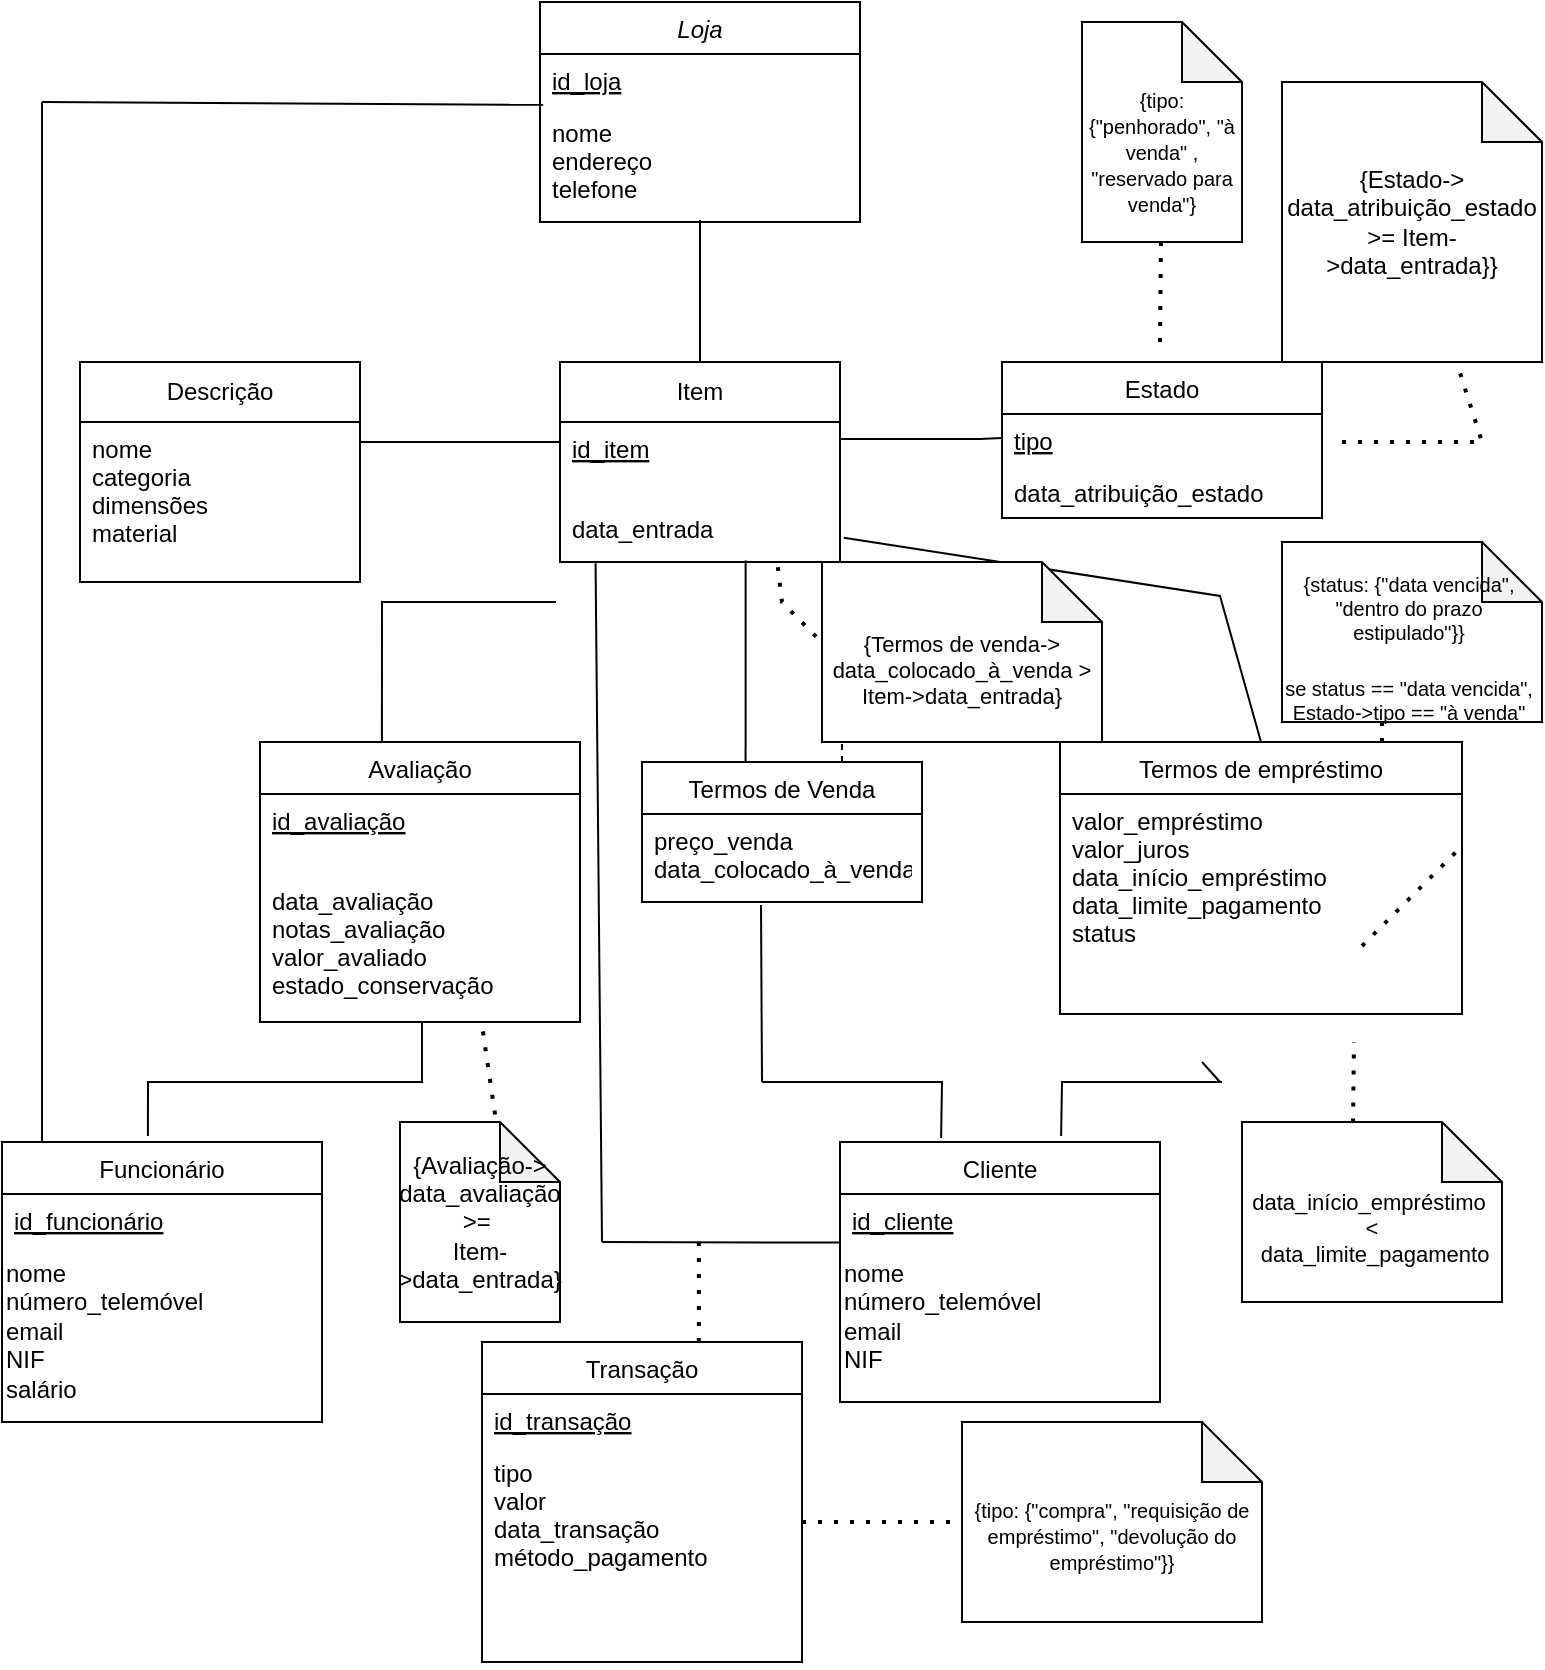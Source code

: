 <mxfile version="24.8.0">
  <diagram id="C5RBs43oDa-KdzZeNtuy" name="Page-1">
    <mxGraphModel dx="1819" dy="1060" grid="1" gridSize="10" guides="1" tooltips="1" connect="1" arrows="1" fold="1" page="1" pageScale="1" pageWidth="827" pageHeight="1169" math="0" shadow="0">
      <root>
        <mxCell id="WIyWlLk6GJQsqaUBKTNV-0" />
        <mxCell id="WIyWlLk6GJQsqaUBKTNV-1" parent="WIyWlLk6GJQsqaUBKTNV-0" />
        <mxCell id="ibe0FgVLeVuCVKN4VXd9-33" value="Funcionário" style="swimlane;fontStyle=0;align=center;verticalAlign=top;childLayout=stackLayout;horizontal=1;startSize=26;horizontalStack=0;resizeParent=1;resizeLast=0;collapsible=1;marginBottom=0;rounded=0;shadow=0;strokeWidth=1;" parent="WIyWlLk6GJQsqaUBKTNV-1" vertex="1">
          <mxGeometry x="50" y="740" width="160" height="140" as="geometry">
            <mxRectangle x="340" y="380" width="170" height="26" as="alternateBounds" />
          </mxGeometry>
        </mxCell>
        <mxCell id="ibe0FgVLeVuCVKN4VXd9-34" value="id_funcionário" style="text;align=left;verticalAlign=top;spacingLeft=4;spacingRight=4;overflow=hidden;rotatable=0;points=[[0,0.5],[1,0.5]];portConstraint=eastwest;fontStyle=4" parent="ibe0FgVLeVuCVKN4VXd9-33" vertex="1">
          <mxGeometry y="26" width="160" height="26" as="geometry" />
        </mxCell>
        <mxCell id="ibe0FgVLeVuCVKN4VXd9-36" value="&lt;div&gt;nome&lt;/div&gt;&lt;div&gt;número_telemóvel&lt;/div&gt;&lt;div&gt;email&lt;/div&gt;&lt;div&gt;NIF&lt;/div&gt;&lt;div&gt;salário&lt;/div&gt;" style="text;whiteSpace=wrap;html=1;" parent="ibe0FgVLeVuCVKN4VXd9-33" vertex="1">
          <mxGeometry y="52" width="160" height="78" as="geometry" />
        </mxCell>
        <mxCell id="zkfFHV4jXpPFQw0GAbJ--0" value="Loja" style="swimlane;fontStyle=2;align=center;verticalAlign=top;childLayout=stackLayout;horizontal=1;startSize=26;horizontalStack=0;resizeParent=1;resizeLast=0;collapsible=1;marginBottom=0;rounded=0;shadow=0;strokeWidth=1;" parent="WIyWlLk6GJQsqaUBKTNV-1" vertex="1">
          <mxGeometry x="319" y="170" width="160" height="110" as="geometry">
            <mxRectangle x="230" y="140" width="160" height="26" as="alternateBounds" />
          </mxGeometry>
        </mxCell>
        <mxCell id="zkfFHV4jXpPFQw0GAbJ--1" value="id_loja" style="text;align=left;verticalAlign=top;spacingLeft=4;spacingRight=4;overflow=hidden;rotatable=0;points=[[0,0.5],[1,0.5]];portConstraint=eastwest;fontStyle=4" parent="zkfFHV4jXpPFQw0GAbJ--0" vertex="1">
          <mxGeometry y="26" width="160" height="26" as="geometry" />
        </mxCell>
        <mxCell id="ibe0FgVLeVuCVKN4VXd9-4" value="nome&#xa;endereço&#xa;telefone&#xa;" style="text;align=left;verticalAlign=top;spacingLeft=4;spacingRight=4;overflow=hidden;rotatable=0;points=[[0,0.5],[1,0.5]];portConstraint=eastwest;" parent="zkfFHV4jXpPFQw0GAbJ--0" vertex="1">
          <mxGeometry y="52" width="160" height="52" as="geometry" />
        </mxCell>
        <mxCell id="ibe0FgVLeVuCVKN4VXd9-2" value="&#xa;" style="text;align=left;verticalAlign=top;spacingLeft=4;spacingRight=4;overflow=hidden;rotatable=0;points=[[0,0.5],[1,0.5]];portConstraint=eastwest;" parent="zkfFHV4jXpPFQw0GAbJ--0" vertex="1">
          <mxGeometry y="104" width="160" height="6" as="geometry" />
        </mxCell>
        <mxCell id="zkfFHV4jXpPFQw0GAbJ--13" value="Estado" style="swimlane;fontStyle=0;align=center;verticalAlign=top;childLayout=stackLayout;horizontal=1;startSize=26;horizontalStack=0;resizeParent=1;resizeLast=0;collapsible=1;marginBottom=0;rounded=0;shadow=0;strokeWidth=1;" parent="WIyWlLk6GJQsqaUBKTNV-1" vertex="1">
          <mxGeometry x="550" y="350" width="160" height="78" as="geometry">
            <mxRectangle x="340" y="380" width="170" height="26" as="alternateBounds" />
          </mxGeometry>
        </mxCell>
        <mxCell id="ibe0FgVLeVuCVKN4VXd9-5" value="tipo" style="text;align=left;verticalAlign=top;spacingLeft=4;spacingRight=4;overflow=hidden;rotatable=0;points=[[0,0.5],[1,0.5]];portConstraint=eastwest;fontStyle=4" parent="zkfFHV4jXpPFQw0GAbJ--13" vertex="1">
          <mxGeometry y="26" width="160" height="26" as="geometry" />
        </mxCell>
        <mxCell id="ibe0FgVLeVuCVKN4VXd9-6" value="data_atribuição_estado" style="text;align=left;verticalAlign=top;spacingLeft=4;spacingRight=4;overflow=hidden;rotatable=0;points=[[0,0.5],[1,0.5]];portConstraint=eastwest;fontStyle=0" parent="zkfFHV4jXpPFQw0GAbJ--13" vertex="1">
          <mxGeometry y="52" width="160" height="26" as="geometry" />
        </mxCell>
        <mxCell id="87SshtayELK0KyAv6o-h-3" value="" style="endArrow=none;html=1;rounded=0;exitX=0.5;exitY=0;exitDx=0;exitDy=0;" parent="WIyWlLk6GJQsqaUBKTNV-1" source="87SshtayELK0KyAv6o-h-5" edge="1">
          <mxGeometry width="50" height="50" relative="1" as="geometry">
            <mxPoint x="399" y="340" as="sourcePoint" />
            <mxPoint x="399" y="279" as="targetPoint" />
          </mxGeometry>
        </mxCell>
        <mxCell id="87SshtayELK0KyAv6o-h-5" value="Item" style="swimlane;fontStyle=0;childLayout=stackLayout;horizontal=1;startSize=30;horizontalStack=0;resizeParent=1;resizeParentMax=0;resizeLast=0;collapsible=1;marginBottom=0;whiteSpace=wrap;html=1;" parent="WIyWlLk6GJQsqaUBKTNV-1" vertex="1">
          <mxGeometry x="329" y="350" width="140" height="100" as="geometry" />
        </mxCell>
        <mxCell id="ibe0FgVLeVuCVKN4VXd9-11" value="id_item" style="text;align=left;verticalAlign=top;spacingLeft=4;spacingRight=4;overflow=hidden;rotatable=0;points=[[0,0.5],[1,0.5]];portConstraint=eastwest;fontStyle=4" parent="87SshtayELK0KyAv6o-h-5" vertex="1">
          <mxGeometry y="30" width="140" height="26" as="geometry" />
        </mxCell>
        <mxCell id="ibe0FgVLeVuCVKN4VXd9-8" value="&#xa;data_entrada" style="text;align=left;verticalAlign=top;spacingLeft=4;spacingRight=4;overflow=hidden;rotatable=0;points=[[0,0.5],[1,0.5]];portConstraint=eastwest;fontStyle=0" parent="87SshtayELK0KyAv6o-h-5" vertex="1">
          <mxGeometry y="56" width="140" height="44" as="geometry" />
        </mxCell>
        <mxCell id="87SshtayELK0KyAv6o-h-9" value="" style="endArrow=none;html=1;rounded=0;" parent="WIyWlLk6GJQsqaUBKTNV-1" edge="1">
          <mxGeometry width="50" height="50" relative="1" as="geometry">
            <mxPoint x="329" y="390" as="sourcePoint" />
            <mxPoint x="229" y="390" as="targetPoint" />
            <Array as="points">
              <mxPoint x="299" y="390" />
            </Array>
          </mxGeometry>
        </mxCell>
        <mxCell id="87SshtayELK0KyAv6o-h-20" value="Avaliação" style="swimlane;fontStyle=0;align=center;verticalAlign=top;childLayout=stackLayout;horizontal=1;startSize=26;horizontalStack=0;resizeParent=1;resizeLast=0;collapsible=1;marginBottom=0;rounded=0;shadow=0;strokeWidth=1;" parent="WIyWlLk6GJQsqaUBKTNV-1" vertex="1">
          <mxGeometry x="179" y="540" width="160" height="140" as="geometry">
            <mxRectangle x="340" y="380" width="170" height="26" as="alternateBounds" />
          </mxGeometry>
        </mxCell>
        <mxCell id="ibe0FgVLeVuCVKN4VXd9-13" value="id_avaliação" style="text;align=left;verticalAlign=top;spacingLeft=4;spacingRight=4;overflow=hidden;rotatable=0;points=[[0,0.5],[1,0.5]];portConstraint=eastwest;fontStyle=4" parent="87SshtayELK0KyAv6o-h-20" vertex="1">
          <mxGeometry y="26" width="160" height="26" as="geometry" />
        </mxCell>
        <mxCell id="ibe0FgVLeVuCVKN4VXd9-14" value="&#xa;data_avaliação&#xa;notas_avaliação&#xa;valor_avaliado&#xa;estado_conservação&#xa;&#xa;" style="text;align=left;verticalAlign=top;spacingLeft=4;spacingRight=4;overflow=hidden;rotatable=0;points=[[0,0.5],[1,0.5]];portConstraint=eastwest;fontStyle=0" parent="87SshtayELK0KyAv6o-h-20" vertex="1">
          <mxGeometry y="52" width="160" height="88" as="geometry" />
        </mxCell>
        <mxCell id="87SshtayELK0KyAv6o-h-29" value="Termos de empréstimo" style="swimlane;fontStyle=0;align=center;verticalAlign=top;childLayout=stackLayout;horizontal=1;startSize=26;horizontalStack=0;resizeParent=1;resizeLast=0;collapsible=1;marginBottom=0;rounded=0;shadow=0;strokeWidth=1;" parent="WIyWlLk6GJQsqaUBKTNV-1" vertex="1">
          <mxGeometry x="579" y="540" width="201" height="136" as="geometry">
            <mxRectangle x="340" y="380" width="170" height="26" as="alternateBounds" />
          </mxGeometry>
        </mxCell>
        <mxCell id="BK3RTOM4ylX85SdspDBA-39" value="" style="endArrow=none;dashed=1;html=1;dashPattern=1 3;strokeWidth=2;rounded=0;" edge="1" parent="87SshtayELK0KyAv6o-h-29">
          <mxGeometry width="50" height="50" relative="1" as="geometry">
            <mxPoint x="151" y="102" as="sourcePoint" />
            <mxPoint x="201" y="52" as="targetPoint" />
          </mxGeometry>
        </mxCell>
        <mxCell id="ibe0FgVLeVuCVKN4VXd9-19" value="valor_empréstimo&#xa;valor_juros&#xa;data_início_empréstimo&#xa;data_limite_pagamento&#xa;status&#xa;" style="text;align=left;verticalAlign=top;spacingLeft=4;spacingRight=4;overflow=hidden;rotatable=0;points=[[0,0.5],[1,0.5]];portConstraint=eastwest;fontStyle=0;aspect=fixed;" parent="87SshtayELK0KyAv6o-h-29" vertex="1">
          <mxGeometry y="26" width="201" height="110" as="geometry" />
        </mxCell>
        <mxCell id="87SshtayELK0KyAv6o-h-32" value="" style="endArrow=none;html=1;rounded=0;" parent="WIyWlLk6GJQsqaUBKTNV-1" edge="1">
          <mxGeometry width="50" height="50" relative="1" as="geometry">
            <mxPoint x="659" y="710" as="sourcePoint" />
            <mxPoint x="650" y="700" as="targetPoint" />
            <Array as="points" />
          </mxGeometry>
        </mxCell>
        <mxCell id="87SshtayELK0KyAv6o-h-36" value="Cliente" style="swimlane;fontStyle=0;align=center;verticalAlign=top;childLayout=stackLayout;horizontal=1;startSize=26;horizontalStack=0;resizeParent=1;resizeLast=0;collapsible=1;marginBottom=0;rounded=0;shadow=0;strokeWidth=1;" parent="WIyWlLk6GJQsqaUBKTNV-1" vertex="1">
          <mxGeometry x="469" y="740" width="160" height="130" as="geometry">
            <mxRectangle x="340" y="380" width="170" height="26" as="alternateBounds" />
          </mxGeometry>
        </mxCell>
        <mxCell id="ibe0FgVLeVuCVKN4VXd9-23" value="id_cliente" style="text;align=left;verticalAlign=top;spacingLeft=4;spacingRight=4;overflow=hidden;rotatable=0;points=[[0,0.5],[1,0.5]];portConstraint=eastwest;fontStyle=4" parent="87SshtayELK0KyAv6o-h-36" vertex="1">
          <mxGeometry y="26" width="160" height="26" as="geometry" />
        </mxCell>
        <mxCell id="ibe0FgVLeVuCVKN4VXd9-24" value="&lt;div&gt;nome&lt;/div&gt;&lt;div&gt;número_telemóvel&lt;/div&gt;&lt;div&gt;email&lt;/div&gt;&lt;div&gt;NIF&lt;br&gt;&lt;/div&gt;" style="text;whiteSpace=wrap;html=1;" parent="87SshtayELK0KyAv6o-h-36" vertex="1">
          <mxGeometry y="52" width="160" height="78" as="geometry" />
        </mxCell>
        <mxCell id="87SshtayELK0KyAv6o-h-39" value="Transação" style="swimlane;fontStyle=0;align=center;verticalAlign=top;childLayout=stackLayout;horizontal=1;startSize=26;horizontalStack=0;resizeParent=1;resizeLast=0;collapsible=1;marginBottom=0;rounded=0;shadow=0;strokeWidth=1;" parent="WIyWlLk6GJQsqaUBKTNV-1" vertex="1">
          <mxGeometry x="290" y="840" width="160" height="160" as="geometry">
            <mxRectangle x="340" y="380" width="170" height="26" as="alternateBounds" />
          </mxGeometry>
        </mxCell>
        <mxCell id="ibe0FgVLeVuCVKN4VXd9-21" value="id_transação" style="text;align=left;verticalAlign=top;spacingLeft=4;spacingRight=4;overflow=hidden;rotatable=0;points=[[0,0.5],[1,0.5]];portConstraint=eastwest;fontStyle=4" parent="87SshtayELK0KyAv6o-h-39" vertex="1">
          <mxGeometry y="26" width="160" height="26" as="geometry" />
        </mxCell>
        <mxCell id="ibe0FgVLeVuCVKN4VXd9-22" value="tipo&#xa;valor&#xa;data_transação&#xa;método_pagamento&#xa;" style="text;align=left;verticalAlign=top;spacingLeft=4;spacingRight=4;overflow=hidden;rotatable=0;points=[[0,0.5],[1,0.5]];portConstraint=eastwest;fontStyle=0" parent="87SshtayELK0KyAv6o-h-39" vertex="1">
          <mxGeometry y="52" width="160" height="108" as="geometry" />
        </mxCell>
        <mxCell id="87SshtayELK0KyAv6o-h-41" value="Descrição" style="swimlane;fontStyle=0;childLayout=stackLayout;horizontal=1;startSize=30;horizontalStack=0;resizeParent=1;resizeParentMax=0;resizeLast=0;collapsible=1;marginBottom=0;whiteSpace=wrap;html=1;" parent="WIyWlLk6GJQsqaUBKTNV-1" vertex="1">
          <mxGeometry x="89" y="350" width="140" height="110" as="geometry" />
        </mxCell>
        <mxCell id="ibe0FgVLeVuCVKN4VXd9-42" value="nome&#xa;categoria&#xa;dimensões&#xa;material&#xa;" style="text;align=left;verticalAlign=top;spacingLeft=4;spacingRight=4;overflow=hidden;rotatable=0;points=[[0,0.5],[1,0.5]];portConstraint=eastwest;fontStyle=0" parent="87SshtayELK0KyAv6o-h-41" vertex="1">
          <mxGeometry y="30" width="140" height="80" as="geometry" />
        </mxCell>
        <mxCell id="87SshtayELK0KyAv6o-h-27" value="Termos de Venda" style="swimlane;fontStyle=0;align=center;verticalAlign=top;childLayout=stackLayout;horizontal=1;startSize=26;horizontalStack=0;resizeParent=1;resizeLast=0;collapsible=1;marginBottom=0;rounded=0;shadow=0;strokeWidth=1;" parent="WIyWlLk6GJQsqaUBKTNV-1" vertex="1">
          <mxGeometry x="370" y="550" width="140" height="70" as="geometry">
            <mxRectangle x="340" y="380" width="170" height="26" as="alternateBounds" />
          </mxGeometry>
        </mxCell>
        <mxCell id="ibe0FgVLeVuCVKN4VXd9-15" value="preço_venda&#xa;data_colocado_à_venda&#xa;" style="text;align=left;verticalAlign=top;spacingLeft=4;spacingRight=4;overflow=hidden;rotatable=0;points=[[0,0.5],[1,0.5]];portConstraint=eastwest;fontStyle=0" parent="87SshtayELK0KyAv6o-h-27" vertex="1">
          <mxGeometry y="26" width="140" height="44" as="geometry" />
        </mxCell>
        <mxCell id="ibe0FgVLeVuCVKN4VXd9-18" value="" style="endArrow=none;html=1;rounded=0;entryX=0.425;entryY=1.033;entryDx=0;entryDy=0;entryPerimeter=0;" parent="WIyWlLk6GJQsqaUBKTNV-1" edge="1" target="ibe0FgVLeVuCVKN4VXd9-15">
          <mxGeometry width="50" height="50" relative="1" as="geometry">
            <mxPoint x="430" y="710" as="sourcePoint" />
            <mxPoint x="430" y="650" as="targetPoint" />
          </mxGeometry>
        </mxCell>
        <mxCell id="ibe0FgVLeVuCVKN4VXd9-29" value="" style="endArrow=none;html=1;rounded=0;entryX=0.663;entryY=0.984;entryDx=0;entryDy=0;entryPerimeter=0;exitX=0.37;exitY=0;exitDx=0;exitDy=0;exitPerimeter=0;" parent="WIyWlLk6GJQsqaUBKTNV-1" source="87SshtayELK0KyAv6o-h-27" target="ibe0FgVLeVuCVKN4VXd9-8" edge="1">
          <mxGeometry width="50" height="50" relative="1" as="geometry">
            <mxPoint x="520" y="600" as="sourcePoint" />
            <mxPoint x="570" y="550" as="targetPoint" />
          </mxGeometry>
        </mxCell>
        <mxCell id="ibe0FgVLeVuCVKN4VXd9-31" value="" style="endArrow=none;html=1;rounded=0;exitX=0.381;exitY=0;exitDx=0;exitDy=0;exitPerimeter=0;" parent="WIyWlLk6GJQsqaUBKTNV-1" source="87SshtayELK0KyAv6o-h-20" edge="1">
          <mxGeometry width="50" height="50" relative="1" as="geometry">
            <mxPoint x="210" y="490" as="sourcePoint" />
            <mxPoint x="327" y="470" as="targetPoint" />
            <Array as="points">
              <mxPoint x="240" y="470" />
            </Array>
          </mxGeometry>
        </mxCell>
        <mxCell id="ibe0FgVLeVuCVKN4VXd9-32" value="" style="endArrow=none;html=1;rounded=0;" parent="WIyWlLk6GJQsqaUBKTNV-1" edge="1">
          <mxGeometry width="50" height="50" relative="1" as="geometry">
            <mxPoint x="469" y="790.3" as="sourcePoint" />
            <mxPoint x="350" y="790" as="targetPoint" />
            <Array as="points" />
          </mxGeometry>
        </mxCell>
        <mxCell id="ibe0FgVLeVuCVKN4VXd9-38" value="" style="endArrow=none;dashed=1;html=1;dashPattern=1 3;strokeWidth=2;rounded=0;" parent="WIyWlLk6GJQsqaUBKTNV-1" edge="1">
          <mxGeometry width="50" height="50" relative="1" as="geometry">
            <mxPoint x="398.44" y="790" as="sourcePoint" />
            <mxPoint x="398.44" y="840" as="targetPoint" />
            <Array as="points">
              <mxPoint x="398.44" y="810" />
            </Array>
          </mxGeometry>
        </mxCell>
        <mxCell id="kfRFtVWWlGpXpjC6ZaTj-0" value="" style="endArrow=none;html=1;rounded=0;entryX=0.127;entryY=1.014;entryDx=0;entryDy=0;entryPerimeter=0;" parent="WIyWlLk6GJQsqaUBKTNV-1" edge="1" target="ibe0FgVLeVuCVKN4VXd9-8">
          <mxGeometry width="50" height="50" relative="1" as="geometry">
            <mxPoint x="350" y="790" as="sourcePoint" />
            <mxPoint x="349.58" y="516.0" as="targetPoint" />
          </mxGeometry>
        </mxCell>
        <mxCell id="kfRFtVWWlGpXpjC6ZaTj-1" value="" style="endArrow=none;html=1;rounded=0;entryX=0.316;entryY=-0.015;entryDx=0;entryDy=0;entryPerimeter=0;" parent="WIyWlLk6GJQsqaUBKTNV-1" target="87SshtayELK0KyAv6o-h-36" edge="1">
          <mxGeometry width="50" height="50" relative="1" as="geometry">
            <mxPoint x="430" y="710" as="sourcePoint" />
            <mxPoint x="520" y="730" as="targetPoint" />
            <Array as="points">
              <mxPoint x="520" y="710" />
            </Array>
          </mxGeometry>
        </mxCell>
        <mxCell id="kfRFtVWWlGpXpjC6ZaTj-2" value="" style="endArrow=none;html=1;rounded=0;exitX=0.691;exitY=-0.023;exitDx=0;exitDy=0;exitPerimeter=0;" parent="WIyWlLk6GJQsqaUBKTNV-1" source="87SshtayELK0KyAv6o-h-36" edge="1">
          <mxGeometry width="50" height="50" relative="1" as="geometry">
            <mxPoint x="580" y="730" as="sourcePoint" />
            <mxPoint x="660" y="710" as="targetPoint" />
            <Array as="points">
              <mxPoint x="580" y="710" />
            </Array>
          </mxGeometry>
        </mxCell>
        <mxCell id="kfRFtVWWlGpXpjC6ZaTj-4" value="" style="endArrow=none;html=1;rounded=0;exitX=0.456;exitY=-0.021;exitDx=0;exitDy=0;exitPerimeter=0;" parent="WIyWlLk6GJQsqaUBKTNV-1" source="ibe0FgVLeVuCVKN4VXd9-33" edge="1">
          <mxGeometry width="50" height="50" relative="1" as="geometry">
            <mxPoint x="480" y="670" as="sourcePoint" />
            <mxPoint x="260" y="680" as="targetPoint" />
            <Array as="points">
              <mxPoint x="123" y="710" />
              <mxPoint x="240" y="710" />
              <mxPoint x="260" y="710" />
            </Array>
          </mxGeometry>
        </mxCell>
        <mxCell id="BK3RTOM4ylX85SdspDBA-0" value="" style="endArrow=none;html=1;rounded=0;" edge="1" parent="WIyWlLk6GJQsqaUBKTNV-1">
          <mxGeometry width="50" height="50" relative="1" as="geometry">
            <mxPoint x="70" y="740" as="sourcePoint" />
            <mxPoint x="70" y="220" as="targetPoint" />
          </mxGeometry>
        </mxCell>
        <mxCell id="BK3RTOM4ylX85SdspDBA-11" value="" style="endArrow=none;html=1;rounded=0;" edge="1" parent="WIyWlLk6GJQsqaUBKTNV-1">
          <mxGeometry width="50" height="50" relative="1" as="geometry">
            <mxPoint x="550" y="388" as="sourcePoint" />
            <mxPoint x="469" y="388.44" as="targetPoint" />
            <Array as="points">
              <mxPoint x="539" y="388.44" />
            </Array>
          </mxGeometry>
        </mxCell>
        <mxCell id="BK3RTOM4ylX85SdspDBA-14" value="" style="endArrow=none;html=1;rounded=0;exitX=0.5;exitY=0;exitDx=0;exitDy=0;entryX=1.014;entryY=0.724;entryDx=0;entryDy=0;entryPerimeter=0;" edge="1" parent="WIyWlLk6GJQsqaUBKTNV-1" source="87SshtayELK0KyAv6o-h-29" target="ibe0FgVLeVuCVKN4VXd9-8">
          <mxGeometry width="50" height="50" relative="1" as="geometry">
            <mxPoint x="250" y="550" as="sourcePoint" />
            <mxPoint x="337" y="480" as="targetPoint" />
            <Array as="points">
              <mxPoint x="659" y="467" />
            </Array>
          </mxGeometry>
        </mxCell>
        <mxCell id="BK3RTOM4ylX85SdspDBA-16" value="" style="endArrow=none;html=1;rounded=0;entryX=0.01;entryY=-0.011;entryDx=0;entryDy=0;entryPerimeter=0;" edge="1" parent="WIyWlLk6GJQsqaUBKTNV-1" target="ibe0FgVLeVuCVKN4VXd9-4">
          <mxGeometry width="50" height="50" relative="1" as="geometry">
            <mxPoint x="70" y="220" as="sourcePoint" />
            <mxPoint x="310" y="220" as="targetPoint" />
          </mxGeometry>
        </mxCell>
        <mxCell id="BK3RTOM4ylX85SdspDBA-17" value="&lt;div style=&quot;font-size: 11px; margin-top: 16px;&quot;&gt;&lt;font style=&quot;font-size: 11px;&quot;&gt;data_início_empréstimo&amp;nbsp;&lt;/font&gt;&lt;/div&gt;&lt;div style=&quot;font-size: 11px;&quot;&gt;&lt;font style=&quot;font-size: 11px;&quot;&gt;&amp;lt;&lt;/font&gt;&lt;/div&gt;&lt;div style=&quot;font-size: 11px;&quot;&gt;&lt;font style=&quot;font-size: 11px;&quot;&gt;&amp;nbsp;data_limite_pagamento&lt;/font&gt;&lt;/div&gt;" style="shape=note;whiteSpace=wrap;html=1;backgroundOutline=1;darkOpacity=0.05;" vertex="1" parent="WIyWlLk6GJQsqaUBKTNV-1">
          <mxGeometry x="670" y="730" width="130" height="90" as="geometry" />
        </mxCell>
        <mxCell id="BK3RTOM4ylX85SdspDBA-22" value="" style="endArrow=none;dashed=1;html=1;dashPattern=1 3;strokeWidth=2;rounded=0;exitX=0.427;exitY=0.003;exitDx=0;exitDy=0;exitPerimeter=0;" edge="1" parent="WIyWlLk6GJQsqaUBKTNV-1" source="BK3RTOM4ylX85SdspDBA-17">
          <mxGeometry width="50" height="50" relative="1" as="geometry">
            <mxPoint x="610" y="660" as="sourcePoint" />
            <mxPoint x="726" y="690" as="targetPoint" />
          </mxGeometry>
        </mxCell>
        <mxCell id="BK3RTOM4ylX85SdspDBA-23" value="" style="endArrow=none;dashed=1;html=1;dashPattern=1 3;strokeWidth=2;rounded=0;" edge="1" parent="WIyWlLk6GJQsqaUBKTNV-1">
          <mxGeometry width="50" height="50" relative="1" as="geometry">
            <mxPoint x="740" y="540" as="sourcePoint" />
            <mxPoint x="740" y="500" as="targetPoint" />
          </mxGeometry>
        </mxCell>
        <mxCell id="BK3RTOM4ylX85SdspDBA-24" value="&lt;div style=&quot;font-size: 10px; padding-right: 3px; margin-bottom: 0px; margin-top: 16px;&quot; align=&quot;center&quot;&gt;&lt;font style=&quot;font-size: 10px;&quot;&gt;{status: {&quot;data vencida&quot;, &quot;dentro do prazo estipulado&quot;}}&lt;/font&gt;&lt;/div&gt;&lt;div style=&quot;font-size: 10px; padding-right: 3px; margin-bottom: 0px; margin-top: 16px;&quot; align=&quot;center&quot;&gt;&lt;font style=&quot;font-size: 10px;&quot;&gt;se status == &quot;data vencida&quot;, Estado-&amp;gt;tipo == &quot;à venda&quot;&lt;br&gt;&lt;/font&gt;&lt;/div&gt;" style="shape=note;whiteSpace=wrap;html=1;backgroundOutline=1;darkOpacity=0.05;align=center;" vertex="1" parent="WIyWlLk6GJQsqaUBKTNV-1">
          <mxGeometry x="690" y="440" width="130" height="90" as="geometry" />
        </mxCell>
        <mxCell id="BK3RTOM4ylX85SdspDBA-25" value="" style="endArrow=none;dashed=1;html=1;dashPattern=1 3;strokeWidth=2;rounded=0;" edge="1" parent="WIyWlLk6GJQsqaUBKTNV-1" target="BK3RTOM4ylX85SdspDBA-26">
          <mxGeometry width="50" height="50" relative="1" as="geometry">
            <mxPoint x="450" y="930" as="sourcePoint" />
            <mxPoint x="540" y="930" as="targetPoint" />
          </mxGeometry>
        </mxCell>
        <mxCell id="BK3RTOM4ylX85SdspDBA-26" value="&lt;p style=&quot;line-height: 110%; margin-top: 30px; padding-right: 0px;&quot;&gt;&lt;font style=&quot;font-size: 10px;&quot;&gt;{tipo: {&quot;compra&quot;, &quot;requisição de empréstimo&quot;, &quot;devolução do empréstimo&quot;}}&lt;/font&gt;&lt;/p&gt;" style="shape=note;whiteSpace=wrap;html=1;backgroundOutline=1;darkOpacity=0.05;spacingBottom=4;labelBorderColor=none;" vertex="1" parent="WIyWlLk6GJQsqaUBKTNV-1">
          <mxGeometry x="530" y="880" width="150" height="100" as="geometry" />
        </mxCell>
        <mxCell id="BK3RTOM4ylX85SdspDBA-27" value="" style="endArrow=none;dashed=1;html=1;dashPattern=1 3;strokeWidth=2;rounded=0;" edge="1" parent="WIyWlLk6GJQsqaUBKTNV-1" target="BK3RTOM4ylX85SdspDBA-28">
          <mxGeometry width="50" height="50" relative="1" as="geometry">
            <mxPoint x="629" y="340" as="sourcePoint" />
            <mxPoint x="629" y="280" as="targetPoint" />
          </mxGeometry>
        </mxCell>
        <mxCell id="BK3RTOM4ylX85SdspDBA-28" value="&lt;div style=&quot;font-size: 11px; margin-top: 20px;&quot;&gt;&lt;font style=&quot;font-size: 10px;&quot;&gt;{tipo: {&quot;penhorado&quot;, &quot;à venda&quot; , &quot;reservado para venda&quot;}&lt;/font&gt;&lt;/div&gt;" style="shape=note;whiteSpace=wrap;html=1;backgroundOutline=1;darkOpacity=0.05;" vertex="1" parent="WIyWlLk6GJQsqaUBKTNV-1">
          <mxGeometry x="590" y="180" width="80" height="110" as="geometry" />
        </mxCell>
        <mxCell id="BK3RTOM4ylX85SdspDBA-29" value="" style="endArrow=none;dashed=1;html=1;rounded=0;" edge="1" parent="WIyWlLk6GJQsqaUBKTNV-1">
          <mxGeometry width="50" height="50" relative="1" as="geometry">
            <mxPoint x="470" y="550" as="sourcePoint" />
            <mxPoint x="470" y="510" as="targetPoint" />
          </mxGeometry>
        </mxCell>
        <mxCell id="BK3RTOM4ylX85SdspDBA-30" value="&lt;p style=&quot;line-height: 110%; margin-top: 30px;&quot;&gt;&lt;font style=&quot;font-size: 11px;&quot;&gt;{Termos de venda-&amp;gt; data_colocado_à_venda &amp;gt; Item-&amp;gt;data_entrada} &lt;/font&gt;&lt;/p&gt;" style="shape=note;whiteSpace=wrap;html=1;backgroundOutline=1;darkOpacity=0.05;" vertex="1" parent="WIyWlLk6GJQsqaUBKTNV-1">
          <mxGeometry x="460" y="450" width="140" height="90" as="geometry" />
        </mxCell>
        <mxCell id="BK3RTOM4ylX85SdspDBA-31" value="" style="endArrow=none;dashed=1;html=1;dashPattern=1 3;strokeWidth=2;rounded=0;entryX=0.778;entryY=1.059;entryDx=0;entryDy=0;entryPerimeter=0;exitX=-0.021;exitY=0.415;exitDx=0;exitDy=0;exitPerimeter=0;" edge="1" parent="WIyWlLk6GJQsqaUBKTNV-1" source="BK3RTOM4ylX85SdspDBA-30" target="ibe0FgVLeVuCVKN4VXd9-8">
          <mxGeometry width="50" height="50" relative="1" as="geometry">
            <mxPoint x="440" y="510" as="sourcePoint" />
            <mxPoint x="500" y="580" as="targetPoint" />
            <Array as="points">
              <mxPoint x="440" y="470" />
            </Array>
          </mxGeometry>
        </mxCell>
        <mxCell id="BK3RTOM4ylX85SdspDBA-32" value="" style="endArrow=none;dashed=1;html=1;dashPattern=1 3;strokeWidth=2;rounded=0;" edge="1" parent="WIyWlLk6GJQsqaUBKTNV-1" target="BK3RTOM4ylX85SdspDBA-33">
          <mxGeometry width="50" height="50" relative="1" as="geometry">
            <mxPoint x="720" y="390" as="sourcePoint" />
            <mxPoint x="780" y="300" as="targetPoint" />
            <Array as="points">
              <mxPoint x="790" y="390" />
            </Array>
          </mxGeometry>
        </mxCell>
        <mxCell id="BK3RTOM4ylX85SdspDBA-33" value="{Estado-&amp;gt; data_atribuição_estado &amp;gt;= Item-&amp;gt;data_entrada}}" style="shape=note;whiteSpace=wrap;html=1;backgroundOutline=1;darkOpacity=0.05;" vertex="1" parent="WIyWlLk6GJQsqaUBKTNV-1">
          <mxGeometry x="690" y="210" width="130" height="140" as="geometry" />
        </mxCell>
        <mxCell id="BK3RTOM4ylX85SdspDBA-34" value="" style="endArrow=none;dashed=1;html=1;dashPattern=1 3;strokeWidth=2;rounded=0;entryX=0.696;entryY=1.046;entryDx=0;entryDy=0;entryPerimeter=0;" edge="1" parent="WIyWlLk6GJQsqaUBKTNV-1" target="ibe0FgVLeVuCVKN4VXd9-14">
          <mxGeometry width="50" height="50" relative="1" as="geometry">
            <mxPoint x="300" y="750" as="sourcePoint" />
            <mxPoint x="370" y="670" as="targetPoint" />
          </mxGeometry>
        </mxCell>
        <mxCell id="BK3RTOM4ylX85SdspDBA-35" value="&lt;div&gt;{Avaliação-&amp;gt; data_avaliação &amp;gt;=&amp;nbsp;&lt;/div&gt;&lt;div&gt;Item-&amp;gt;data_entrada}&lt;/div&gt;" style="shape=note;whiteSpace=wrap;html=1;backgroundOutline=1;darkOpacity=0.05;" vertex="1" parent="WIyWlLk6GJQsqaUBKTNV-1">
          <mxGeometry x="249" y="730" width="80" height="100" as="geometry" />
        </mxCell>
      </root>
    </mxGraphModel>
  </diagram>
</mxfile>
